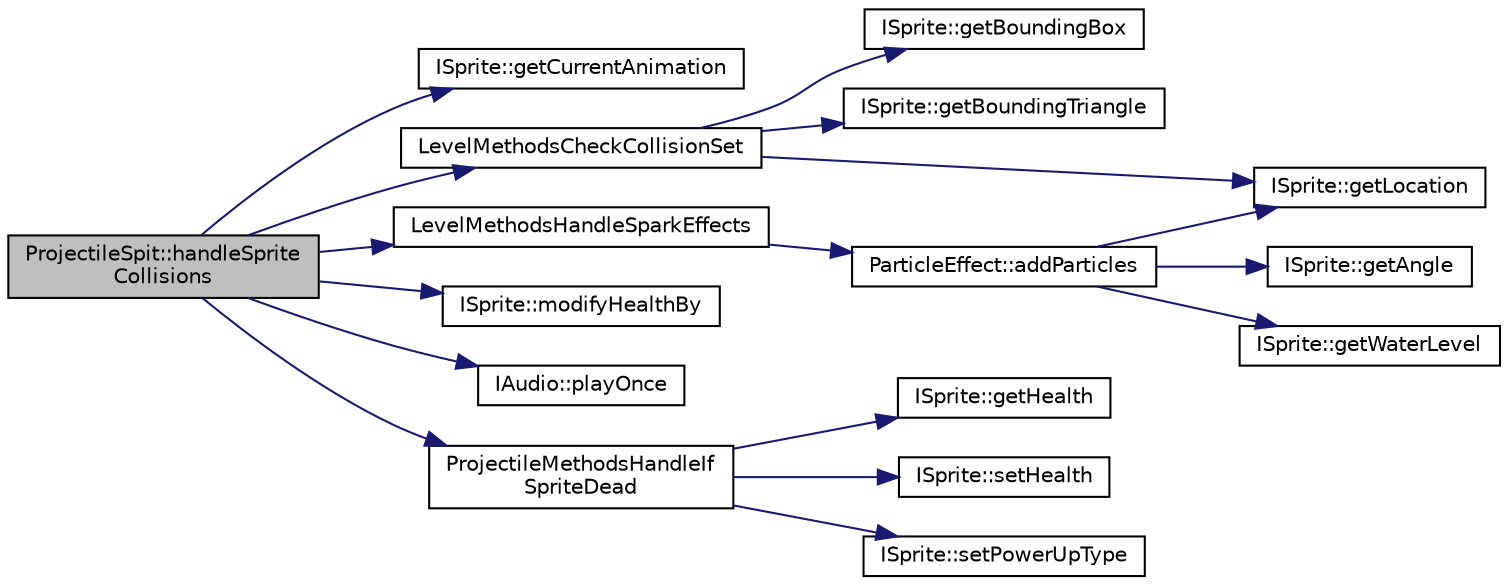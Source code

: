 digraph "ProjectileSpit::handleSpriteCollisions"
{
 // LATEX_PDF_SIZE
  edge [fontname="Helvetica",fontsize="10",labelfontname="Helvetica",labelfontsize="10"];
  node [fontname="Helvetica",fontsize="10",shape=record];
  rankdir="LR";
  Node1 [label="ProjectileSpit::handleSprite\lCollisions",height=0.2,width=0.4,color="black", fillcolor="grey75", style="filled", fontcolor="black",tooltip=" "];
  Node1 -> Node2 [color="midnightblue",fontsize="10",style="solid"];
  Node2 [label="ISprite::getCurrentAnimation",height=0.2,width=0.4,color="black", fillcolor="white", style="filled",URL="$class_i_sprite.html#a6e1e6556de6db54749ad3926c0c1720b",tooltip=" "];
  Node1 -> Node3 [color="midnightblue",fontsize="10",style="solid"];
  Node3 [label="LevelMethodsCheckCollisionSet",height=0.2,width=0.4,color="black", fillcolor="white", style="filled",URL="$_level_methods_8cpp.html#a5319580ed95da1ff1d0e4312ea879c66",tooltip=" "];
  Node3 -> Node4 [color="midnightblue",fontsize="10",style="solid"];
  Node4 [label="ISprite::getBoundingBox",height=0.2,width=0.4,color="black", fillcolor="white", style="filled",URL="$class_i_sprite.html#adf07d87015405a56c565efc59d10a937",tooltip=" "];
  Node3 -> Node5 [color="midnightblue",fontsize="10",style="solid"];
  Node5 [label="ISprite::getBoundingTriangle",height=0.2,width=0.4,color="black", fillcolor="white", style="filled",URL="$class_i_sprite.html#ad02479bdf3ae8da1e43dd39a95b96940",tooltip=" "];
  Node3 -> Node6 [color="midnightblue",fontsize="10",style="solid"];
  Node6 [label="ISprite::getLocation",height=0.2,width=0.4,color="black", fillcolor="white", style="filled",URL="$class_i_sprite.html#a04e5809c871ecfe7caeab6d6886e2bbd",tooltip=" "];
  Node1 -> Node7 [color="midnightblue",fontsize="10",style="solid"];
  Node7 [label="LevelMethodsHandleSparkEffects",height=0.2,width=0.4,color="black", fillcolor="white", style="filled",URL="$_level_methods_8cpp.html#a46dc78dd9e8134cfff0ce3efa6f96efc",tooltip=" "];
  Node7 -> Node8 [color="midnightblue",fontsize="10",style="solid"];
  Node8 [label="ParticleEffect::addParticles",height=0.2,width=0.4,color="black", fillcolor="white", style="filled",URL="$class_particle_effect.html#a807a1af756635bd62afd7b5ad190d29c",tooltip=" "];
  Node8 -> Node9 [color="midnightblue",fontsize="10",style="solid"];
  Node9 [label="ISprite::getAngle",height=0.2,width=0.4,color="black", fillcolor="white", style="filled",URL="$class_i_sprite.html#a44ab48c7a0ca24cf44b5aeb7c84ba597",tooltip=" "];
  Node8 -> Node6 [color="midnightblue",fontsize="10",style="solid"];
  Node8 -> Node10 [color="midnightblue",fontsize="10",style="solid"];
  Node10 [label="ISprite::getWaterLevel",height=0.2,width=0.4,color="black", fillcolor="white", style="filled",URL="$class_i_sprite.html#afd39c00bbd79fc13234885c8941ea798",tooltip=" "];
  Node1 -> Node11 [color="midnightblue",fontsize="10",style="solid"];
  Node11 [label="ISprite::modifyHealthBy",height=0.2,width=0.4,color="black", fillcolor="white", style="filled",URL="$class_i_sprite.html#a445add3488623db74f1764652993c0dc",tooltip=" "];
  Node1 -> Node12 [color="midnightblue",fontsize="10",style="solid"];
  Node12 [label="IAudio::playOnce",height=0.2,width=0.4,color="black", fillcolor="white", style="filled",URL="$class_i_audio.html#ab7b06473770e6eb5f1d65e63f0853862",tooltip=" "];
  Node1 -> Node13 [color="midnightblue",fontsize="10",style="solid"];
  Node13 [label="ProjectileMethodsHandleIf\lSpriteDead",height=0.2,width=0.4,color="black", fillcolor="white", style="filled",URL="$_projectile_methods_8cpp.html#af817abcbc31e6f47b31ded1fc69052bc",tooltip=" "];
  Node13 -> Node14 [color="midnightblue",fontsize="10",style="solid"];
  Node14 [label="ISprite::getHealth",height=0.2,width=0.4,color="black", fillcolor="white", style="filled",URL="$class_i_sprite.html#a09dd7e151892b1314f5cf5f4699a7865",tooltip=" "];
  Node13 -> Node15 [color="midnightblue",fontsize="10",style="solid"];
  Node15 [label="ISprite::setHealth",height=0.2,width=0.4,color="black", fillcolor="white", style="filled",URL="$class_i_sprite.html#a2878e9b4ef301f51b3980d90e913dc8e",tooltip=" "];
  Node13 -> Node16 [color="midnightblue",fontsize="10",style="solid"];
  Node16 [label="ISprite::setPowerUpType",height=0.2,width=0.4,color="black", fillcolor="white", style="filled",URL="$class_i_sprite.html#a95cc65a2ae762eb17386203a25121359",tooltip=" "];
}
